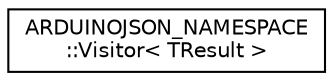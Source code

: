 digraph "Graphical Class Hierarchy"
{
 // LATEX_PDF_SIZE
  edge [fontname="Helvetica",fontsize="10",labelfontname="Helvetica",labelfontsize="10"];
  node [fontname="Helvetica",fontsize="10",shape=record];
  rankdir="LR";
  Node0 [label="ARDUINOJSON_NAMESPACE\l::Visitor\< TResult \>",height=0.2,width=0.4,color="black", fillcolor="white", style="filled",URL="$structARDUINOJSON__NAMESPACE_1_1Visitor.html",tooltip=" "];
}
